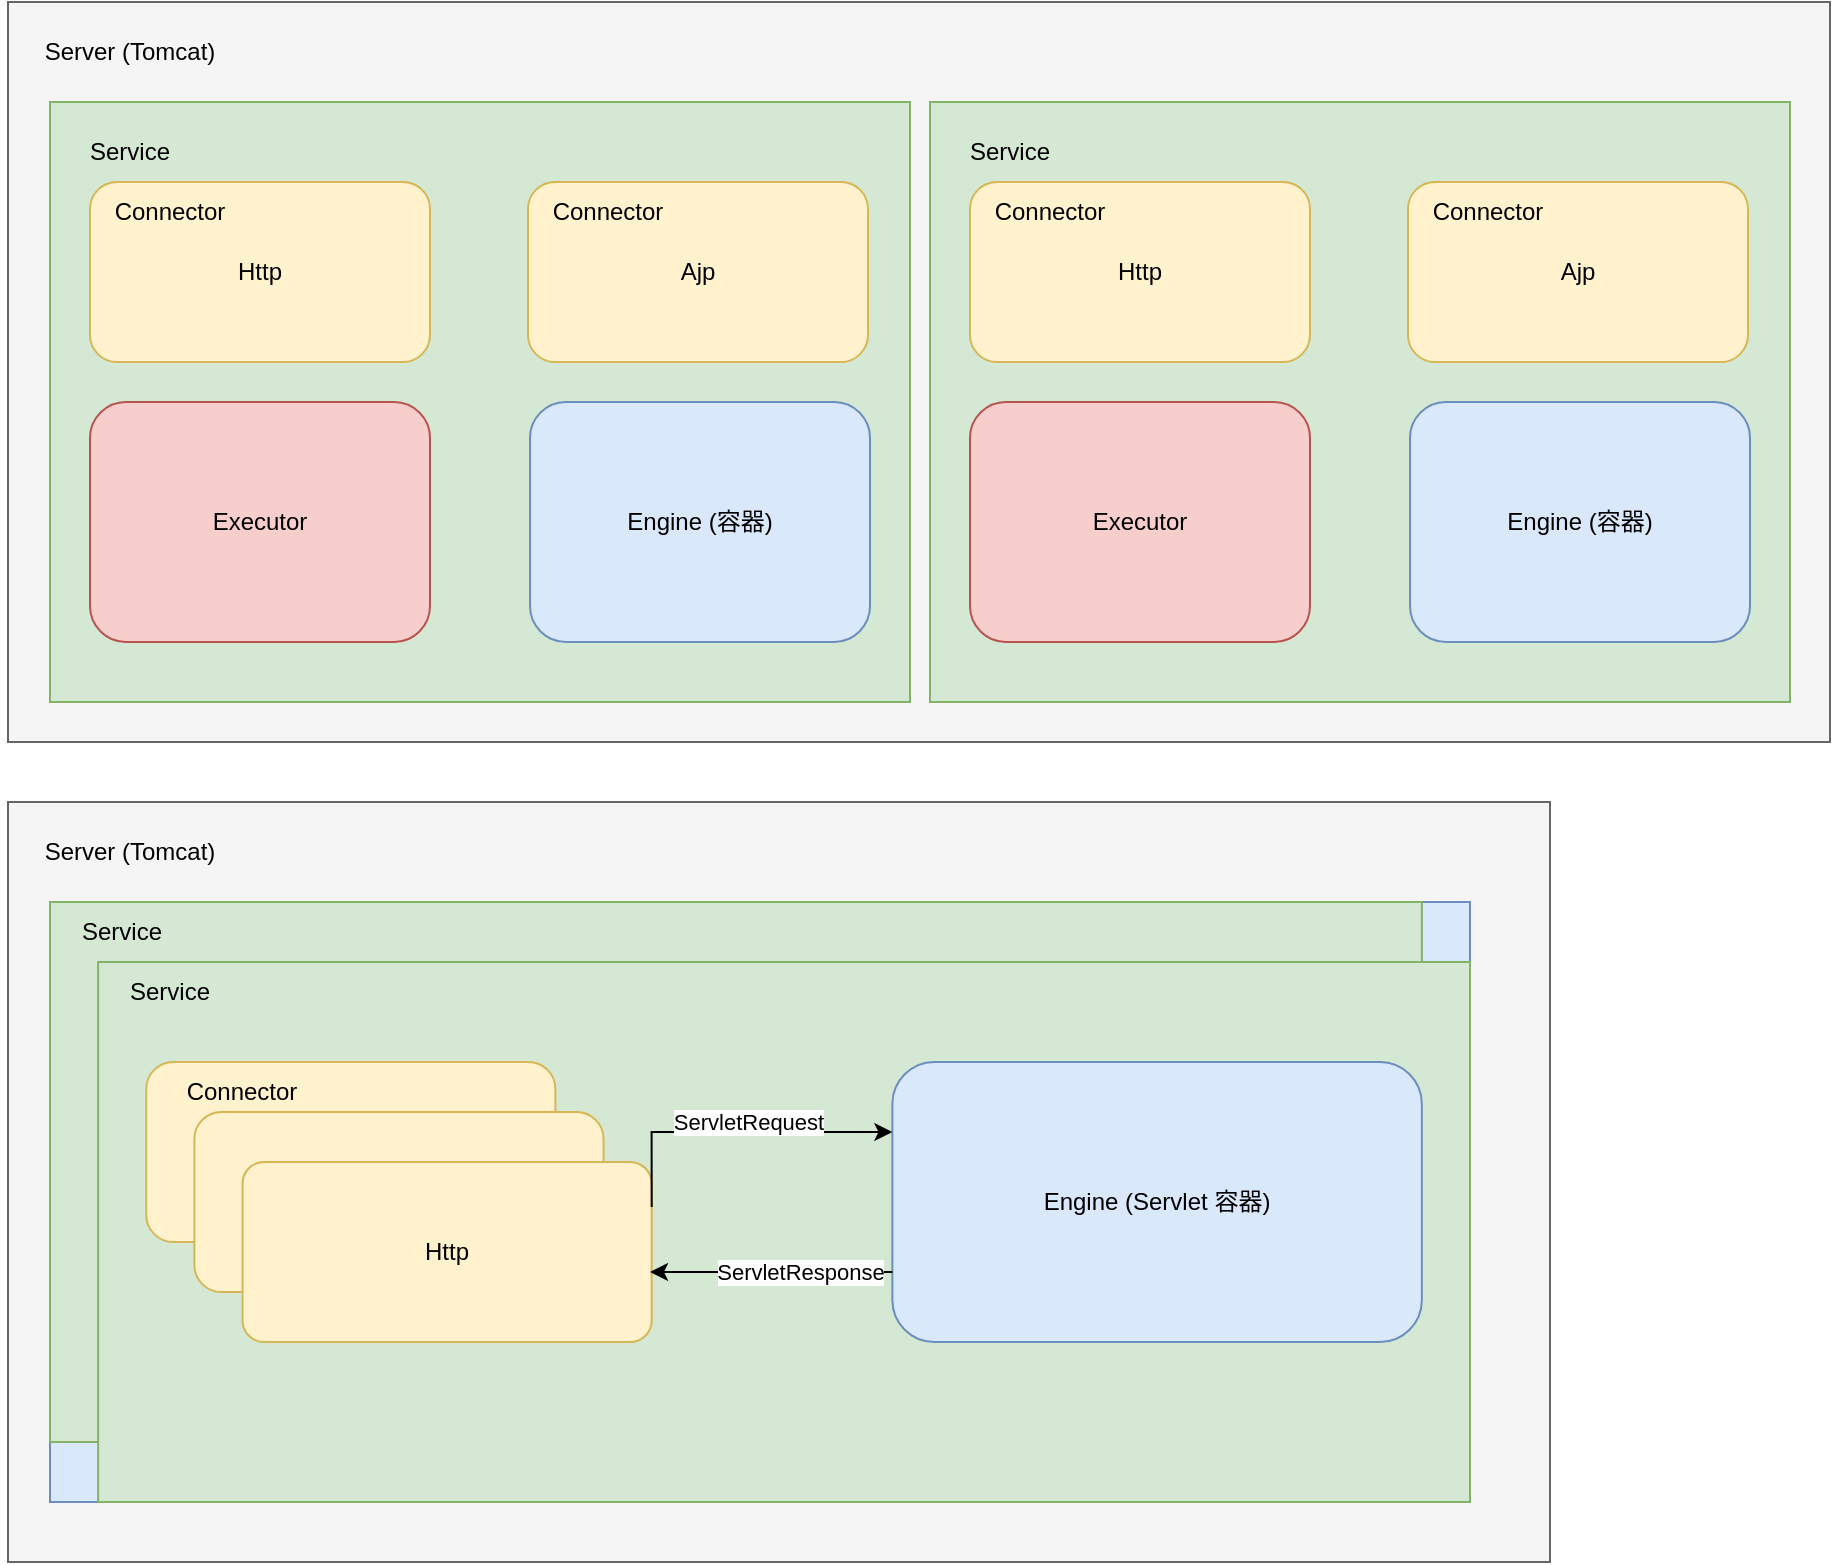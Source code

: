 <mxfile version="16.2.7" type="github">
  <diagram id="wzKRF-tXDoht6c8inaCS" name="Page-1">
    <mxGraphModel dx="1422" dy="804" grid="1" gridSize="10" guides="1" tooltips="1" connect="1" arrows="1" fold="1" page="1" pageScale="1" pageWidth="827" pageHeight="1169" math="0" shadow="0">
      <root>
        <mxCell id="0" />
        <mxCell id="1" parent="0" />
        <mxCell id="LzFhOCJnLpilWhyf96hO-1" value="" style="rounded=0;whiteSpace=wrap;html=1;fillColor=#f5f5f5;fontColor=#333333;strokeColor=#666666;" vertex="1" parent="1">
          <mxGeometry x="69" y="30" width="911" height="370" as="geometry" />
        </mxCell>
        <mxCell id="LzFhOCJnLpilWhyf96hO-2" value="Server (Tomcat)" style="text;html=1;strokeColor=none;fillColor=none;align=center;verticalAlign=middle;whiteSpace=wrap;rounded=0;" vertex="1" parent="1">
          <mxGeometry x="65" y="40" width="130" height="30" as="geometry" />
        </mxCell>
        <mxCell id="LzFhOCJnLpilWhyf96hO-18" value="" style="group;fillColor=#f8cecc;strokeColor=#b85450;" vertex="1" connectable="0" parent="1">
          <mxGeometry x="90" y="80" width="430" height="300" as="geometry" />
        </mxCell>
        <mxCell id="LzFhOCJnLpilWhyf96hO-7" value="" style="rounded=0;whiteSpace=wrap;html=1;fillColor=#d5e8d4;strokeColor=#82b366;" vertex="1" parent="LzFhOCJnLpilWhyf96hO-18">
          <mxGeometry width="430" height="300" as="geometry" />
        </mxCell>
        <mxCell id="LzFhOCJnLpilWhyf96hO-8" value="Service" style="text;html=1;strokeColor=none;fillColor=none;align=center;verticalAlign=middle;whiteSpace=wrap;rounded=0;" vertex="1" parent="LzFhOCJnLpilWhyf96hO-18">
          <mxGeometry x="10" y="10" width="60" height="30" as="geometry" />
        </mxCell>
        <mxCell id="LzFhOCJnLpilWhyf96hO-15" value="Ajp" style="rounded=1;whiteSpace=wrap;html=1;fillColor=#fff2cc;strokeColor=#d6b656;" vertex="1" parent="LzFhOCJnLpilWhyf96hO-18">
          <mxGeometry x="239" y="40" width="170" height="90" as="geometry" />
        </mxCell>
        <mxCell id="LzFhOCJnLpilWhyf96hO-16" value="Connector" style="text;html=1;strokeColor=none;fillColor=none;align=center;verticalAlign=middle;whiteSpace=wrap;rounded=0;" vertex="1" parent="LzFhOCJnLpilWhyf96hO-18">
          <mxGeometry x="249" y="40" width="60" height="30" as="geometry" />
        </mxCell>
        <mxCell id="LzFhOCJnLpilWhyf96hO-17" value="Engine (容器)" style="rounded=1;whiteSpace=wrap;html=1;fillColor=#dae8fc;strokeColor=#6c8ebf;" vertex="1" parent="LzFhOCJnLpilWhyf96hO-18">
          <mxGeometry x="240" y="150" width="170" height="120" as="geometry" />
        </mxCell>
        <mxCell id="LzFhOCJnLpilWhyf96hO-35" value="Executor" style="rounded=1;whiteSpace=wrap;html=1;fillColor=#f8cecc;strokeColor=#b85450;" vertex="1" parent="LzFhOCJnLpilWhyf96hO-18">
          <mxGeometry x="20" y="150" width="170" height="120" as="geometry" />
        </mxCell>
        <mxCell id="LzFhOCJnLpilWhyf96hO-60" value="" style="group" vertex="1" connectable="0" parent="LzFhOCJnLpilWhyf96hO-18">
          <mxGeometry x="20" y="40" width="170" height="90" as="geometry" />
        </mxCell>
        <mxCell id="LzFhOCJnLpilWhyf96hO-5" value="Http" style="rounded=1;whiteSpace=wrap;html=1;fillColor=#fff2cc;strokeColor=#d6b656;" vertex="1" parent="LzFhOCJnLpilWhyf96hO-60">
          <mxGeometry width="170" height="90" as="geometry" />
        </mxCell>
        <mxCell id="LzFhOCJnLpilWhyf96hO-6" value="Connector" style="text;html=1;strokeColor=none;fillColor=none;align=center;verticalAlign=middle;whiteSpace=wrap;rounded=0;" vertex="1" parent="LzFhOCJnLpilWhyf96hO-60">
          <mxGeometry x="10" width="60" height="30" as="geometry" />
        </mxCell>
        <mxCell id="LzFhOCJnLpilWhyf96hO-36" value="" style="group;fillColor=#f8cecc;strokeColor=#b85450;" vertex="1" connectable="0" parent="1">
          <mxGeometry x="530" y="80" width="430" height="300" as="geometry" />
        </mxCell>
        <mxCell id="LzFhOCJnLpilWhyf96hO-37" value="" style="rounded=0;whiteSpace=wrap;html=1;fillColor=#d5e8d4;strokeColor=#82b366;" vertex="1" parent="LzFhOCJnLpilWhyf96hO-36">
          <mxGeometry width="430" height="300" as="geometry" />
        </mxCell>
        <mxCell id="LzFhOCJnLpilWhyf96hO-38" value="Service" style="text;html=1;strokeColor=none;fillColor=none;align=center;verticalAlign=middle;whiteSpace=wrap;rounded=0;" vertex="1" parent="LzFhOCJnLpilWhyf96hO-36">
          <mxGeometry x="10" y="10" width="60" height="30" as="geometry" />
        </mxCell>
        <mxCell id="LzFhOCJnLpilWhyf96hO-39" value="Http" style="rounded=1;whiteSpace=wrap;html=1;fillColor=#fff2cc;strokeColor=#d6b656;" vertex="1" parent="LzFhOCJnLpilWhyf96hO-36">
          <mxGeometry x="20" y="40" width="170" height="90" as="geometry" />
        </mxCell>
        <mxCell id="LzFhOCJnLpilWhyf96hO-40" value="Connector" style="text;html=1;strokeColor=none;fillColor=none;align=center;verticalAlign=middle;whiteSpace=wrap;rounded=0;" vertex="1" parent="LzFhOCJnLpilWhyf96hO-36">
          <mxGeometry x="30" y="40" width="60" height="30" as="geometry" />
        </mxCell>
        <mxCell id="LzFhOCJnLpilWhyf96hO-41" value="Ajp" style="rounded=1;whiteSpace=wrap;html=1;fillColor=#fff2cc;strokeColor=#d6b656;" vertex="1" parent="LzFhOCJnLpilWhyf96hO-36">
          <mxGeometry x="239" y="40" width="170" height="90" as="geometry" />
        </mxCell>
        <mxCell id="LzFhOCJnLpilWhyf96hO-42" value="Connector" style="text;html=1;strokeColor=none;fillColor=none;align=center;verticalAlign=middle;whiteSpace=wrap;rounded=0;" vertex="1" parent="LzFhOCJnLpilWhyf96hO-36">
          <mxGeometry x="249" y="40" width="60" height="30" as="geometry" />
        </mxCell>
        <mxCell id="LzFhOCJnLpilWhyf96hO-43" value="Engine (容器)" style="rounded=1;whiteSpace=wrap;html=1;fillColor=#dae8fc;strokeColor=#6c8ebf;" vertex="1" parent="LzFhOCJnLpilWhyf96hO-36">
          <mxGeometry x="240" y="150" width="170" height="120" as="geometry" />
        </mxCell>
        <mxCell id="LzFhOCJnLpilWhyf96hO-44" value="Executor" style="rounded=1;whiteSpace=wrap;html=1;fillColor=#f8cecc;strokeColor=#b85450;" vertex="1" parent="LzFhOCJnLpilWhyf96hO-36">
          <mxGeometry x="20" y="150" width="170" height="120" as="geometry" />
        </mxCell>
        <mxCell id="LzFhOCJnLpilWhyf96hO-45" value="" style="rounded=0;whiteSpace=wrap;html=1;fillColor=#f5f5f5;fontColor=#333333;strokeColor=#666666;" vertex="1" parent="1">
          <mxGeometry x="69" y="430" width="771" height="380" as="geometry" />
        </mxCell>
        <mxCell id="LzFhOCJnLpilWhyf96hO-46" value="Server (Tomcat)" style="text;html=1;strokeColor=none;fillColor=none;align=center;verticalAlign=middle;whiteSpace=wrap;rounded=0;" vertex="1" parent="1">
          <mxGeometry x="65" y="440" width="130" height="30" as="geometry" />
        </mxCell>
        <mxCell id="LzFhOCJnLpilWhyf96hO-50" value="" style="group;fillColor=#dae8fc;strokeColor=#6c8ebf;" vertex="1" connectable="0" parent="1">
          <mxGeometry x="90" y="480" width="710" height="300" as="geometry" />
        </mxCell>
        <mxCell id="LzFhOCJnLpilWhyf96hO-48" value="" style="rounded=0;whiteSpace=wrap;html=1;fillColor=#d5e8d4;strokeColor=#82b366;" vertex="1" parent="LzFhOCJnLpilWhyf96hO-50">
          <mxGeometry width="685.932" height="270" as="geometry" />
        </mxCell>
        <mxCell id="LzFhOCJnLpilWhyf96hO-49" value="Service" style="text;html=1;strokeColor=none;fillColor=none;align=center;verticalAlign=middle;whiteSpace=wrap;rounded=0;" vertex="1" parent="LzFhOCJnLpilWhyf96hO-50">
          <mxGeometry width="72.203" height="30" as="geometry" />
        </mxCell>
        <mxCell id="LzFhOCJnLpilWhyf96hO-52" value="" style="group" vertex="1" connectable="0" parent="LzFhOCJnLpilWhyf96hO-50">
          <mxGeometry x="24.068" y="30" width="685.932" height="270" as="geometry" />
        </mxCell>
        <mxCell id="LzFhOCJnLpilWhyf96hO-53" value="" style="rounded=0;whiteSpace=wrap;html=1;fillColor=#d5e8d4;strokeColor=#82b366;" vertex="1" parent="LzFhOCJnLpilWhyf96hO-52">
          <mxGeometry width="685.932" height="270" as="geometry" />
        </mxCell>
        <mxCell id="LzFhOCJnLpilWhyf96hO-54" value="Service" style="text;html=1;strokeColor=none;fillColor=none;align=center;verticalAlign=middle;whiteSpace=wrap;rounded=0;" vertex="1" parent="LzFhOCJnLpilWhyf96hO-52">
          <mxGeometry width="72.203" height="30" as="geometry" />
        </mxCell>
        <mxCell id="LzFhOCJnLpilWhyf96hO-73" value="" style="group" vertex="1" connectable="0" parent="LzFhOCJnLpilWhyf96hO-52">
          <mxGeometry x="24.068" y="50" width="252.712" height="140" as="geometry" />
        </mxCell>
        <mxCell id="LzFhOCJnLpilWhyf96hO-74" value="Http" style="rounded=1;whiteSpace=wrap;html=1;fillColor=#fff2cc;strokeColor=#d6b656;" vertex="1" parent="LzFhOCJnLpilWhyf96hO-73">
          <mxGeometry width="204.576" height="90" as="geometry" />
        </mxCell>
        <mxCell id="LzFhOCJnLpilWhyf96hO-75" value="Connector" style="text;html=1;strokeColor=none;fillColor=none;align=center;verticalAlign=middle;whiteSpace=wrap;rounded=0;" vertex="1" parent="LzFhOCJnLpilWhyf96hO-73">
          <mxGeometry x="12.034" width="72.203" height="30" as="geometry" />
        </mxCell>
        <mxCell id="LzFhOCJnLpilWhyf96hO-76" value="Http" style="rounded=1;whiteSpace=wrap;html=1;fillColor=#fff2cc;strokeColor=#d6b656;" vertex="1" parent="LzFhOCJnLpilWhyf96hO-73">
          <mxGeometry x="24.068" y="25" width="204.576" height="90" as="geometry" />
        </mxCell>
        <mxCell id="LzFhOCJnLpilWhyf96hO-84" value="Http" style="rounded=1;whiteSpace=wrap;html=1;fillColor=#fff2cc;strokeColor=#d6b656;arcSize=12;" vertex="1" parent="LzFhOCJnLpilWhyf96hO-73">
          <mxGeometry x="48.136" y="50" width="204.576" height="90" as="geometry" />
        </mxCell>
        <mxCell id="LzFhOCJnLpilWhyf96hO-85" value="Engine (Servlet 容器)" style="rounded=1;whiteSpace=wrap;html=1;fillColor=#dae8fc;strokeColor=#6c8ebf;" vertex="1" parent="LzFhOCJnLpilWhyf96hO-52">
          <mxGeometry x="397.119" y="50" width="264.746" height="140" as="geometry" />
        </mxCell>
        <mxCell id="LzFhOCJnLpilWhyf96hO-87" style="edgeStyle=orthogonalEdgeStyle;rounded=0;orthogonalLoop=1;jettySize=auto;html=1;exitX=1;exitY=0.25;exitDx=0;exitDy=0;entryX=0;entryY=0.25;entryDx=0;entryDy=0;" edge="1" parent="LzFhOCJnLpilWhyf96hO-52" source="LzFhOCJnLpilWhyf96hO-84" target="LzFhOCJnLpilWhyf96hO-85">
          <mxGeometry relative="1" as="geometry">
            <Array as="points">
              <mxPoint x="276.78" y="85" />
            </Array>
          </mxGeometry>
        </mxCell>
        <mxCell id="LzFhOCJnLpilWhyf96hO-88" value="ServletRequest" style="edgeLabel;html=1;align=center;verticalAlign=middle;resizable=0;points=[];" vertex="1" connectable="0" parent="LzFhOCJnLpilWhyf96hO-87">
          <mxGeometry x="-0.271" relative="1" as="geometry">
            <mxPoint x="28" y="-5" as="offset" />
          </mxGeometry>
        </mxCell>
        <mxCell id="LzFhOCJnLpilWhyf96hO-89" style="edgeStyle=orthogonalEdgeStyle;rounded=0;orthogonalLoop=1;jettySize=auto;html=1;exitX=0;exitY=0.75;exitDx=0;exitDy=0;" edge="1" parent="1" source="LzFhOCJnLpilWhyf96hO-85">
          <mxGeometry relative="1" as="geometry">
            <mxPoint x="390" y="665" as="targetPoint" />
          </mxGeometry>
        </mxCell>
        <mxCell id="LzFhOCJnLpilWhyf96hO-90" value="ServletResponse" style="edgeLabel;html=1;align=center;verticalAlign=middle;resizable=0;points=[];" vertex="1" connectable="0" parent="LzFhOCJnLpilWhyf96hO-89">
          <mxGeometry x="-0.24" relative="1" as="geometry">
            <mxPoint as="offset" />
          </mxGeometry>
        </mxCell>
      </root>
    </mxGraphModel>
  </diagram>
</mxfile>
